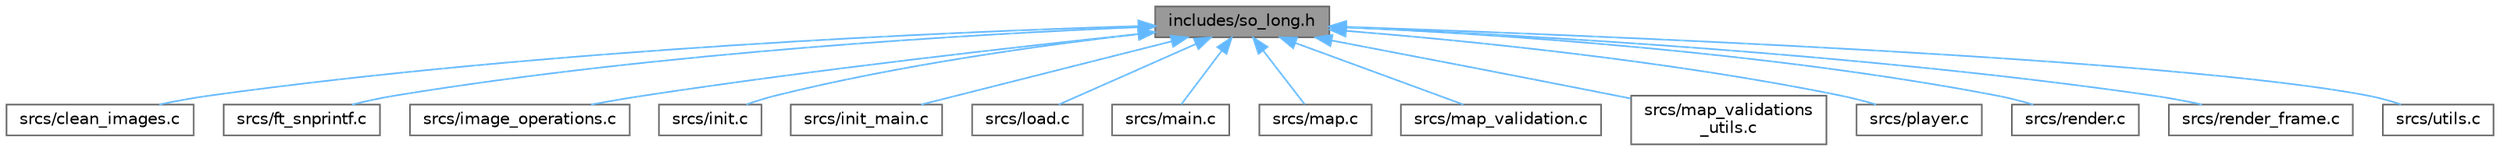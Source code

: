 digraph "includes/so_long.h"
{
 // INTERACTIVE_SVG=YES
 // LATEX_PDF_SIZE
  bgcolor="transparent";
  edge [fontname=Helvetica,fontsize=10,labelfontname=Helvetica,labelfontsize=10];
  node [fontname=Helvetica,fontsize=10,shape=box,height=0.2,width=0.4];
  Node1 [id="Node000001",label="includes/so_long.h",height=0.2,width=0.4,color="gray40", fillcolor="grey60", style="filled", fontcolor="black",tooltip="Main header file for the so_long game."];
  Node1 -> Node2 [id="edge1_Node000001_Node000002",dir="back",color="steelblue1",style="solid",tooltip=" "];
  Node2 [id="Node000002",label="srcs/clean_images.c",height=0.2,width=0.4,color="grey40", fillcolor="white", style="filled",URL="$clean__images_8c.html",tooltip=" "];
  Node1 -> Node3 [id="edge2_Node000001_Node000003",dir="back",color="steelblue1",style="solid",tooltip=" "];
  Node3 [id="Node000003",label="srcs/ft_snprintf.c",height=0.2,width=0.4,color="grey40", fillcolor="white", style="filled",URL="$ft__snprintf_8c.html",tooltip=" "];
  Node1 -> Node4 [id="edge3_Node000001_Node000004",dir="back",color="steelblue1",style="solid",tooltip=" "];
  Node4 [id="Node000004",label="srcs/image_operations.c",height=0.2,width=0.4,color="grey40", fillcolor="white", style="filled",URL="$image__operations_8c.html",tooltip=" "];
  Node1 -> Node5 [id="edge4_Node000001_Node000005",dir="back",color="steelblue1",style="solid",tooltip=" "];
  Node5 [id="Node000005",label="srcs/init.c",height=0.2,width=0.4,color="grey40", fillcolor="white", style="filled",URL="$init_8c.html",tooltip=" "];
  Node1 -> Node6 [id="edge5_Node000001_Node000006",dir="back",color="steelblue1",style="solid",tooltip=" "];
  Node6 [id="Node000006",label="srcs/init_main.c",height=0.2,width=0.4,color="grey40", fillcolor="white", style="filled",URL="$init__main_8c.html",tooltip=" "];
  Node1 -> Node7 [id="edge6_Node000001_Node000007",dir="back",color="steelblue1",style="solid",tooltip=" "];
  Node7 [id="Node000007",label="srcs/load.c",height=0.2,width=0.4,color="grey40", fillcolor="white", style="filled",URL="$load_8c.html",tooltip=" "];
  Node1 -> Node8 [id="edge7_Node000001_Node000008",dir="back",color="steelblue1",style="solid",tooltip=" "];
  Node8 [id="Node000008",label="srcs/main.c",height=0.2,width=0.4,color="grey40", fillcolor="white", style="filled",URL="$main_8c.html",tooltip=" "];
  Node1 -> Node9 [id="edge8_Node000001_Node000009",dir="back",color="steelblue1",style="solid",tooltip=" "];
  Node9 [id="Node000009",label="srcs/map.c",height=0.2,width=0.4,color="grey40", fillcolor="white", style="filled",URL="$map_8c.html",tooltip=" "];
  Node1 -> Node10 [id="edge9_Node000001_Node000010",dir="back",color="steelblue1",style="solid",tooltip=" "];
  Node10 [id="Node000010",label="srcs/map_validation.c",height=0.2,width=0.4,color="grey40", fillcolor="white", style="filled",URL="$map__validation_8c.html",tooltip=" "];
  Node1 -> Node11 [id="edge10_Node000001_Node000011",dir="back",color="steelblue1",style="solid",tooltip=" "];
  Node11 [id="Node000011",label="srcs/map_validations\l_utils.c",height=0.2,width=0.4,color="grey40", fillcolor="white", style="filled",URL="$map__validations__utils_8c.html",tooltip=" "];
  Node1 -> Node12 [id="edge11_Node000001_Node000012",dir="back",color="steelblue1",style="solid",tooltip=" "];
  Node12 [id="Node000012",label="srcs/player.c",height=0.2,width=0.4,color="grey40", fillcolor="white", style="filled",URL="$player_8c.html",tooltip="Player movement and interaction handling."];
  Node1 -> Node13 [id="edge12_Node000001_Node000013",dir="back",color="steelblue1",style="solid",tooltip=" "];
  Node13 [id="Node000013",label="srcs/render.c",height=0.2,width=0.4,color="grey40", fillcolor="white", style="filled",URL="$render_8c.html",tooltip="Rendering functions for the so_long game."];
  Node1 -> Node14 [id="edge13_Node000001_Node000014",dir="back",color="steelblue1",style="solid",tooltip=" "];
  Node14 [id="Node000014",label="srcs/render_frame.c",height=0.2,width=0.4,color="grey40", fillcolor="white", style="filled",URL="$render__frame_8c.html",tooltip=" "];
  Node1 -> Node15 [id="edge14_Node000001_Node000015",dir="back",color="steelblue1",style="solid",tooltip=" "];
  Node15 [id="Node000015",label="srcs/utils.c",height=0.2,width=0.4,color="grey40", fillcolor="white", style="filled",URL="$utils_8c.html",tooltip=" "];
}

